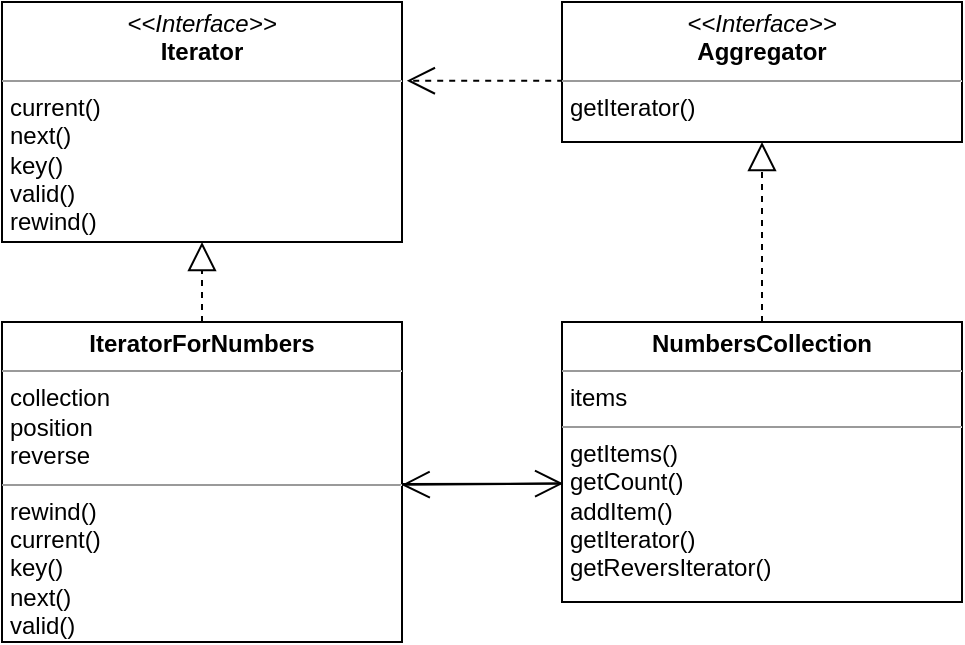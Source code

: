 <mxfile version="20.2.3" type="device"><diagram id="nB49i7TH0BTFZbtzXf2y" name="Singleton"><mxGraphModel dx="114" dy="185" grid="1" gridSize="10" guides="1" tooltips="1" connect="1" arrows="1" fold="1" page="1" pageScale="1" pageWidth="827" pageHeight="1169" math="0" shadow="0"><root><mxCell id="0"/><mxCell id="1" parent="0"/><mxCell id="jh4MuzOwC4b0t3cLsn5D-27" value="Use" style="endArrow=open;endSize=12;dashed=1;html=1;rounded=0;exitX=0.003;exitY=0.563;exitDx=0;exitDy=0;entryX=1.012;entryY=0.328;entryDx=0;entryDy=0;entryPerimeter=0;exitPerimeter=0;" edge="1" parent="1" source="jh4MuzOwC4b0t3cLsn5D-25" target="34kh48q6QUmjwzldKPtk-1"><mxGeometry x="-1" y="36" width="160" relative="1" as="geometry"><mxPoint x="310" y="500" as="sourcePoint"/><mxPoint x="470" y="500" as="targetPoint"/><mxPoint x="29" y="-15" as="offset"/></mxGeometry></mxCell><mxCell id="34kh48q6QUmjwzldKPtk-1" value="&lt;p style=&quot;margin:0px;margin-top:4px;text-align:center;&quot;&gt;&lt;i&gt;&amp;lt;&amp;lt;Interface&amp;gt;&amp;gt;&lt;/i&gt;&lt;br&gt;&lt;b&gt;Iterator&lt;/b&gt;&lt;/p&gt;&lt;hr size=&quot;1&quot;&gt;&lt;p style=&quot;margin:0px;margin-left:4px;&quot;&gt;current()&lt;/p&gt;&lt;p style=&quot;margin:0px;margin-left:4px;&quot;&gt;next()&lt;/p&gt;&lt;p style=&quot;margin:0px;margin-left:4px;&quot;&gt;key()&lt;/p&gt;&lt;p style=&quot;margin:0px;margin-left:4px;&quot;&gt;valid()&lt;/p&gt;&lt;p style=&quot;margin:0px;margin-left:4px;&quot;&gt;rewind()&lt;/p&gt;" style="verticalAlign=top;align=left;overflow=fill;fontSize=12;fontFamily=Helvetica;html=1;" parent="1" vertex="1"><mxGeometry x="160" y="200" width="200" height="120" as="geometry"/></mxCell><mxCell id="jh4MuzOwC4b0t3cLsn5D-13" value="&lt;p style=&quot;margin:0px;margin-top:4px;text-align:center;&quot;&gt;&lt;b&gt;IteratorForNumbers&lt;/b&gt;&lt;/p&gt;&lt;hr size=&quot;1&quot;&gt;&lt;p style=&quot;margin:0px;margin-left:4px;&quot;&gt;&lt;span style=&quot;background-color: initial;&quot;&gt;collection&lt;/span&gt;&lt;br&gt;&lt;/p&gt;&lt;p style=&quot;margin:0px;margin-left:4px;&quot;&gt;&lt;span style=&quot;background-color: initial;&quot;&gt;position&lt;/span&gt;&lt;/p&gt;&lt;p style=&quot;margin:0px;margin-left:4px;&quot;&gt;&lt;span style=&quot;background-color: initial;&quot;&gt;reverse&lt;/span&gt;&lt;/p&gt;&lt;hr size=&quot;1&quot;&gt;&lt;p style=&quot;margin: 0px 0px 0px 4px;&quot;&gt;rewind()&lt;/p&gt;&lt;p style=&quot;margin: 0px 0px 0px 4px;&quot;&gt;current()&lt;br&gt;&lt;/p&gt;&lt;p style=&quot;margin: 0px 0px 0px 4px;&quot;&gt;key()&lt;/p&gt;&lt;p style=&quot;margin: 0px 0px 0px 4px;&quot;&gt;next()&lt;/p&gt;&lt;p style=&quot;margin: 0px 0px 0px 4px;&quot;&gt;valid()&lt;/p&gt;&lt;div&gt;&lt;br&gt;&lt;/div&gt;" style="verticalAlign=top;align=left;overflow=fill;fontSize=12;fontFamily=Helvetica;html=1;" vertex="1" parent="1"><mxGeometry x="160" y="360" width="200" height="160" as="geometry"/></mxCell><mxCell id="jh4MuzOwC4b0t3cLsn5D-25" value="&lt;p style=&quot;margin:0px;margin-top:4px;text-align:center;&quot;&gt;&lt;i&gt;&amp;lt;&amp;lt;Interface&amp;gt;&amp;gt;&lt;/i&gt;&lt;br&gt;&lt;b&gt;Aggregator&lt;/b&gt;&lt;/p&gt;&lt;hr size=&quot;1&quot;&gt;&lt;p style=&quot;margin:0px;margin-left:4px;&quot;&gt;getIterator()&lt;/p&gt;" style="verticalAlign=top;align=left;overflow=fill;fontSize=12;fontFamily=Helvetica;html=1;" vertex="1" parent="1"><mxGeometry x="440" y="200" width="200" height="70" as="geometry"/></mxCell><mxCell id="jh4MuzOwC4b0t3cLsn5D-26" value="&lt;p style=&quot;margin:0px;margin-top:4px;text-align:center;&quot;&gt;&lt;b&gt;NumbersCollection&lt;/b&gt;&lt;/p&gt;&lt;hr size=&quot;1&quot;&gt;&lt;p style=&quot;margin:0px;margin-left:4px;&quot;&gt;&lt;span style=&quot;background-color: initial;&quot;&gt;items&lt;/span&gt;&lt;/p&gt;&lt;hr size=&quot;1&quot;&gt;&lt;p style=&quot;margin: 0px 0px 0px 4px;&quot;&gt;getItems()&lt;/p&gt;&lt;p style=&quot;margin: 0px 0px 0px 4px;&quot;&gt;getCount()&lt;br&gt;&lt;/p&gt;&lt;p style=&quot;margin: 0px 0px 0px 4px;&quot;&gt;addItem()&lt;/p&gt;&lt;p style=&quot;margin: 0px 0px 0px 4px;&quot;&gt;getIterator()&lt;/p&gt;&lt;p style=&quot;margin: 0px 0px 0px 4px;&quot;&gt;getReversIterator()&lt;/p&gt;&lt;div&gt;&lt;br&gt;&lt;/div&gt;" style="verticalAlign=top;align=left;overflow=fill;fontSize=12;fontFamily=Helvetica;html=1;" vertex="1" parent="1"><mxGeometry x="440" y="360" width="200" height="140" as="geometry"/></mxCell><mxCell id="jh4MuzOwC4b0t3cLsn5D-28" value="" style="endArrow=block;dashed=1;endFill=0;endSize=12;html=1;rounded=0;entryX=0.5;entryY=1;entryDx=0;entryDy=0;exitX=0.5;exitY=0;exitDx=0;exitDy=0;" edge="1" parent="1" source="jh4MuzOwC4b0t3cLsn5D-13" target="34kh48q6QUmjwzldKPtk-1"><mxGeometry width="160" relative="1" as="geometry"><mxPoint x="280" y="410" as="sourcePoint"/><mxPoint x="440" y="410" as="targetPoint"/></mxGeometry></mxCell><mxCell id="jh4MuzOwC4b0t3cLsn5D-29" value="" style="endArrow=block;dashed=1;endFill=0;endSize=12;html=1;rounded=0;entryX=0.5;entryY=1;entryDx=0;entryDy=0;exitX=0.5;exitY=0;exitDx=0;exitDy=0;" edge="1" parent="1" source="jh4MuzOwC4b0t3cLsn5D-26" target="jh4MuzOwC4b0t3cLsn5D-25"><mxGeometry width="160" relative="1" as="geometry"><mxPoint x="560" y="310" as="sourcePoint"/><mxPoint x="560" y="270.0" as="targetPoint"/></mxGeometry></mxCell><mxCell id="jh4MuzOwC4b0t3cLsn5D-31" value="" style="endArrow=open;endFill=1;endSize=12;html=1;rounded=0;entryX=0.003;entryY=0.577;entryDx=0;entryDy=0;entryPerimeter=0;" edge="1" parent="1" target="jh4MuzOwC4b0t3cLsn5D-26"><mxGeometry width="160" relative="1" as="geometry"><mxPoint x="360" y="441" as="sourcePoint"/><mxPoint x="510" y="450" as="targetPoint"/></mxGeometry></mxCell><mxCell id="jh4MuzOwC4b0t3cLsn5D-32" value="" style="endArrow=open;endFill=1;endSize=12;html=1;rounded=0;entryX=0.999;entryY=0.509;entryDx=0;entryDy=0;entryPerimeter=0;exitX=0;exitY=0.577;exitDx=0;exitDy=0;exitPerimeter=0;" edge="1" parent="1" source="jh4MuzOwC4b0t3cLsn5D-26" target="jh4MuzOwC4b0t3cLsn5D-13"><mxGeometry width="160" relative="1" as="geometry"><mxPoint x="440" y="440" as="sourcePoint"/><mxPoint x="360" y="440" as="targetPoint"/></mxGeometry></mxCell></root></mxGraphModel></diagram></mxfile>